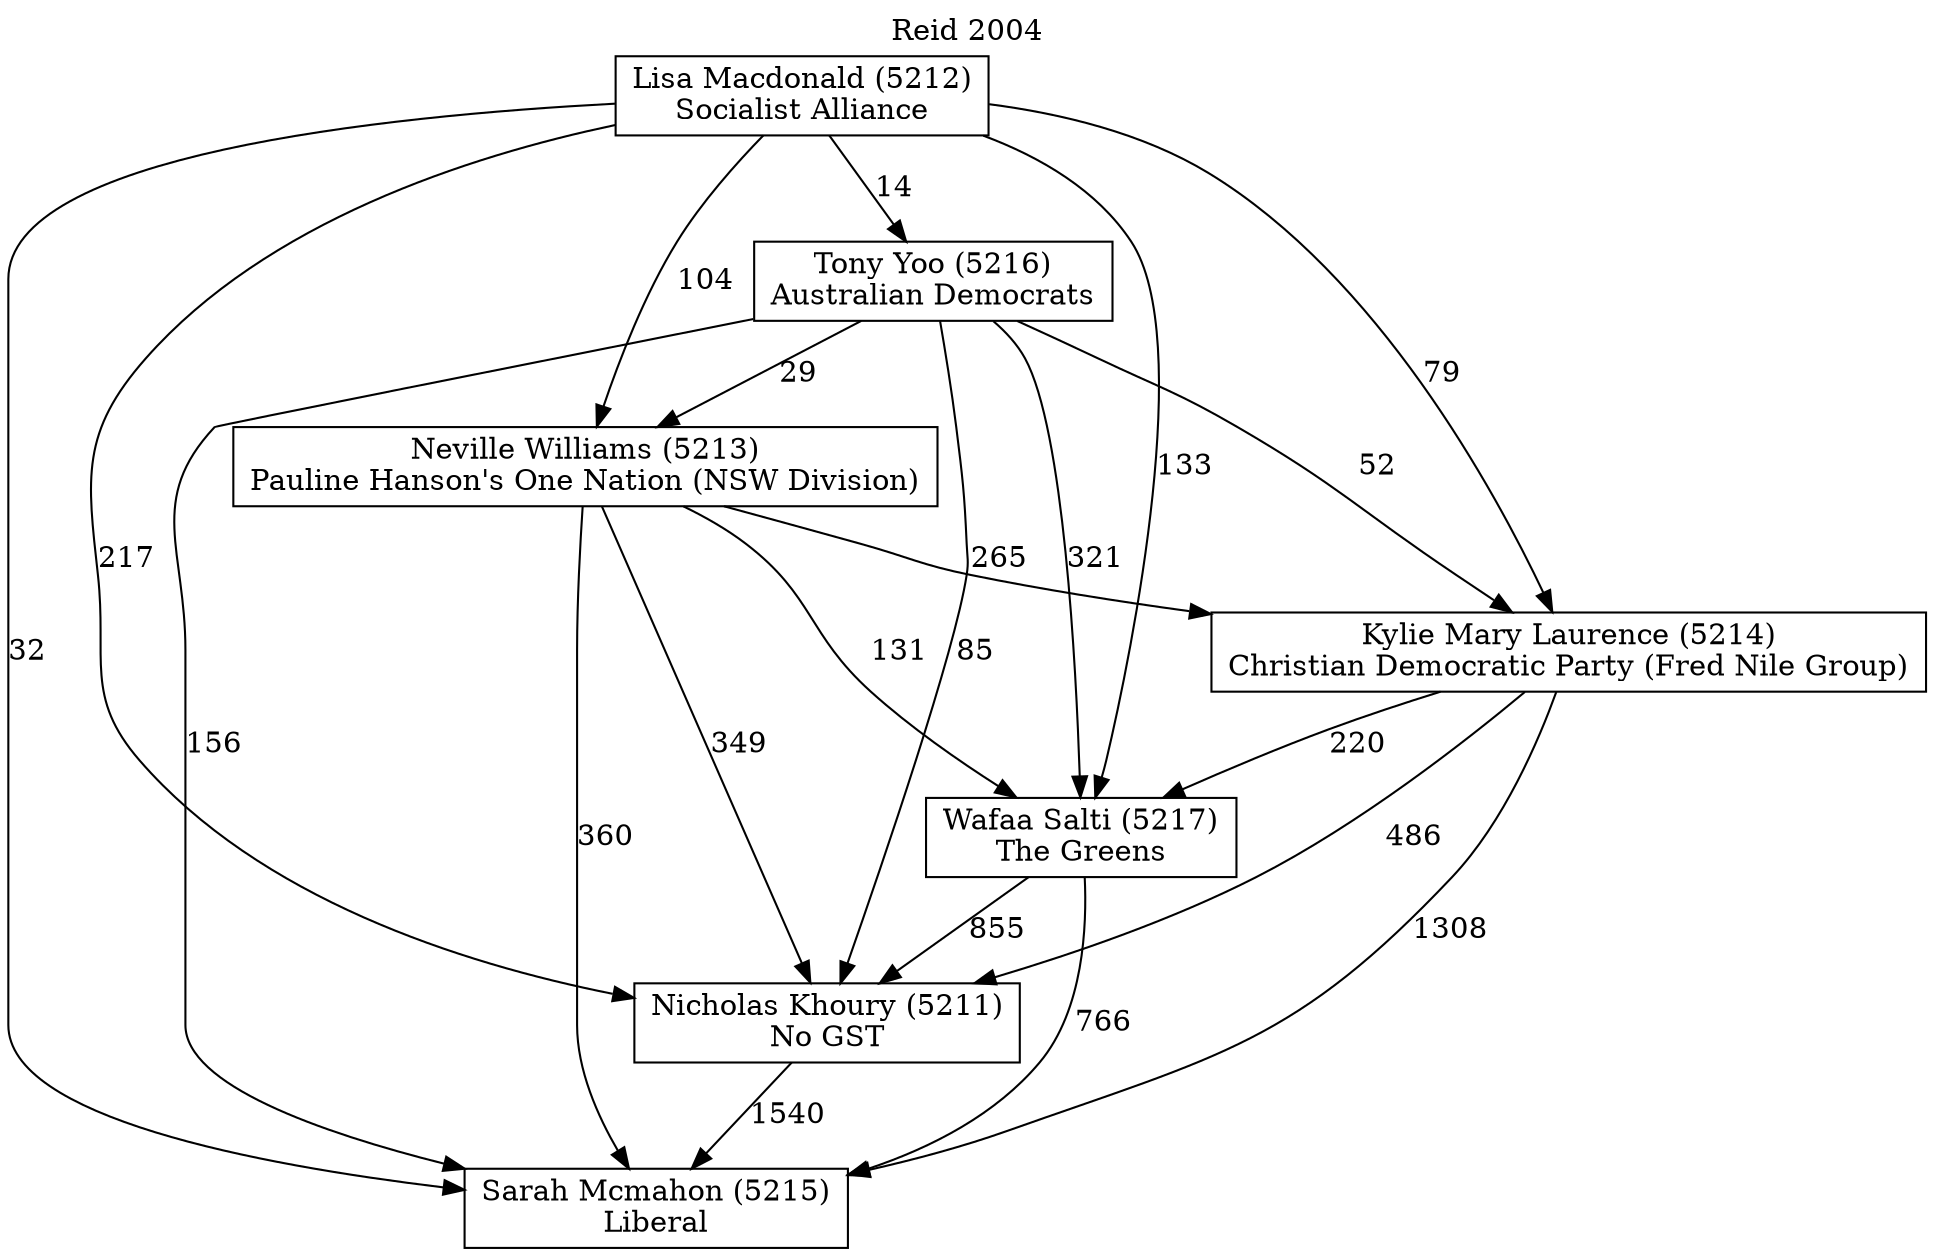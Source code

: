 // House preference flow
digraph "Sarah Mcmahon (5215)_Reid_2004" {
	graph [label="Reid 2004" labelloc=t mclimit=10]
	node [shape=box]
	"Sarah Mcmahon (5215)" [label="Sarah Mcmahon (5215)
Liberal"]
	"Nicholas Khoury (5211)" [label="Nicholas Khoury (5211)
No GST"]
	"Wafaa Salti (5217)" [label="Wafaa Salti (5217)
The Greens"]
	"Kylie Mary Laurence (5214)" [label="Kylie Mary Laurence (5214)
Christian Democratic Party (Fred Nile Group)"]
	"Neville Williams (5213)" [label="Neville Williams (5213)
Pauline Hanson's One Nation (NSW Division)"]
	"Tony Yoo (5216)" [label="Tony Yoo (5216)
Australian Democrats"]
	"Lisa Macdonald (5212)" [label="Lisa Macdonald (5212)
Socialist Alliance"]
	"Nicholas Khoury (5211)" -> "Sarah Mcmahon (5215)" [label=1540]
	"Wafaa Salti (5217)" -> "Nicholas Khoury (5211)" [label=855]
	"Kylie Mary Laurence (5214)" -> "Wafaa Salti (5217)" [label=220]
	"Neville Williams (5213)" -> "Kylie Mary Laurence (5214)" [label=265]
	"Tony Yoo (5216)" -> "Neville Williams (5213)" [label=29]
	"Lisa Macdonald (5212)" -> "Tony Yoo (5216)" [label=14]
	"Wafaa Salti (5217)" -> "Sarah Mcmahon (5215)" [label=766]
	"Kylie Mary Laurence (5214)" -> "Sarah Mcmahon (5215)" [label=1308]
	"Neville Williams (5213)" -> "Sarah Mcmahon (5215)" [label=360]
	"Tony Yoo (5216)" -> "Sarah Mcmahon (5215)" [label=156]
	"Lisa Macdonald (5212)" -> "Sarah Mcmahon (5215)" [label=32]
	"Lisa Macdonald (5212)" -> "Neville Williams (5213)" [label=104]
	"Tony Yoo (5216)" -> "Kylie Mary Laurence (5214)" [label=52]
	"Lisa Macdonald (5212)" -> "Kylie Mary Laurence (5214)" [label=79]
	"Neville Williams (5213)" -> "Wafaa Salti (5217)" [label=131]
	"Tony Yoo (5216)" -> "Wafaa Salti (5217)" [label=321]
	"Lisa Macdonald (5212)" -> "Wafaa Salti (5217)" [label=133]
	"Kylie Mary Laurence (5214)" -> "Nicholas Khoury (5211)" [label=486]
	"Neville Williams (5213)" -> "Nicholas Khoury (5211)" [label=349]
	"Tony Yoo (5216)" -> "Nicholas Khoury (5211)" [label=85]
	"Lisa Macdonald (5212)" -> "Nicholas Khoury (5211)" [label=217]
}
